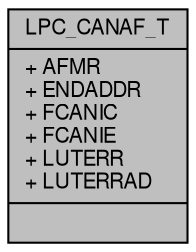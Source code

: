 digraph "LPC_CANAF_T"
{
  edge [fontname="FreeSans",fontsize="10",labelfontname="FreeSans",labelfontsize="10"];
  node [fontname="FreeSans",fontsize="10",shape=record];
  Node1 [label="{LPC_CANAF_T\n|+ AFMR\l+ ENDADDR\l+ FCANIC\l+ FCANIE\l+ LUTERR\l+ LUTERRAD\l|}",height=0.2,width=0.4,color="black", fillcolor="grey75", style="filled", fontcolor="black"];
}
